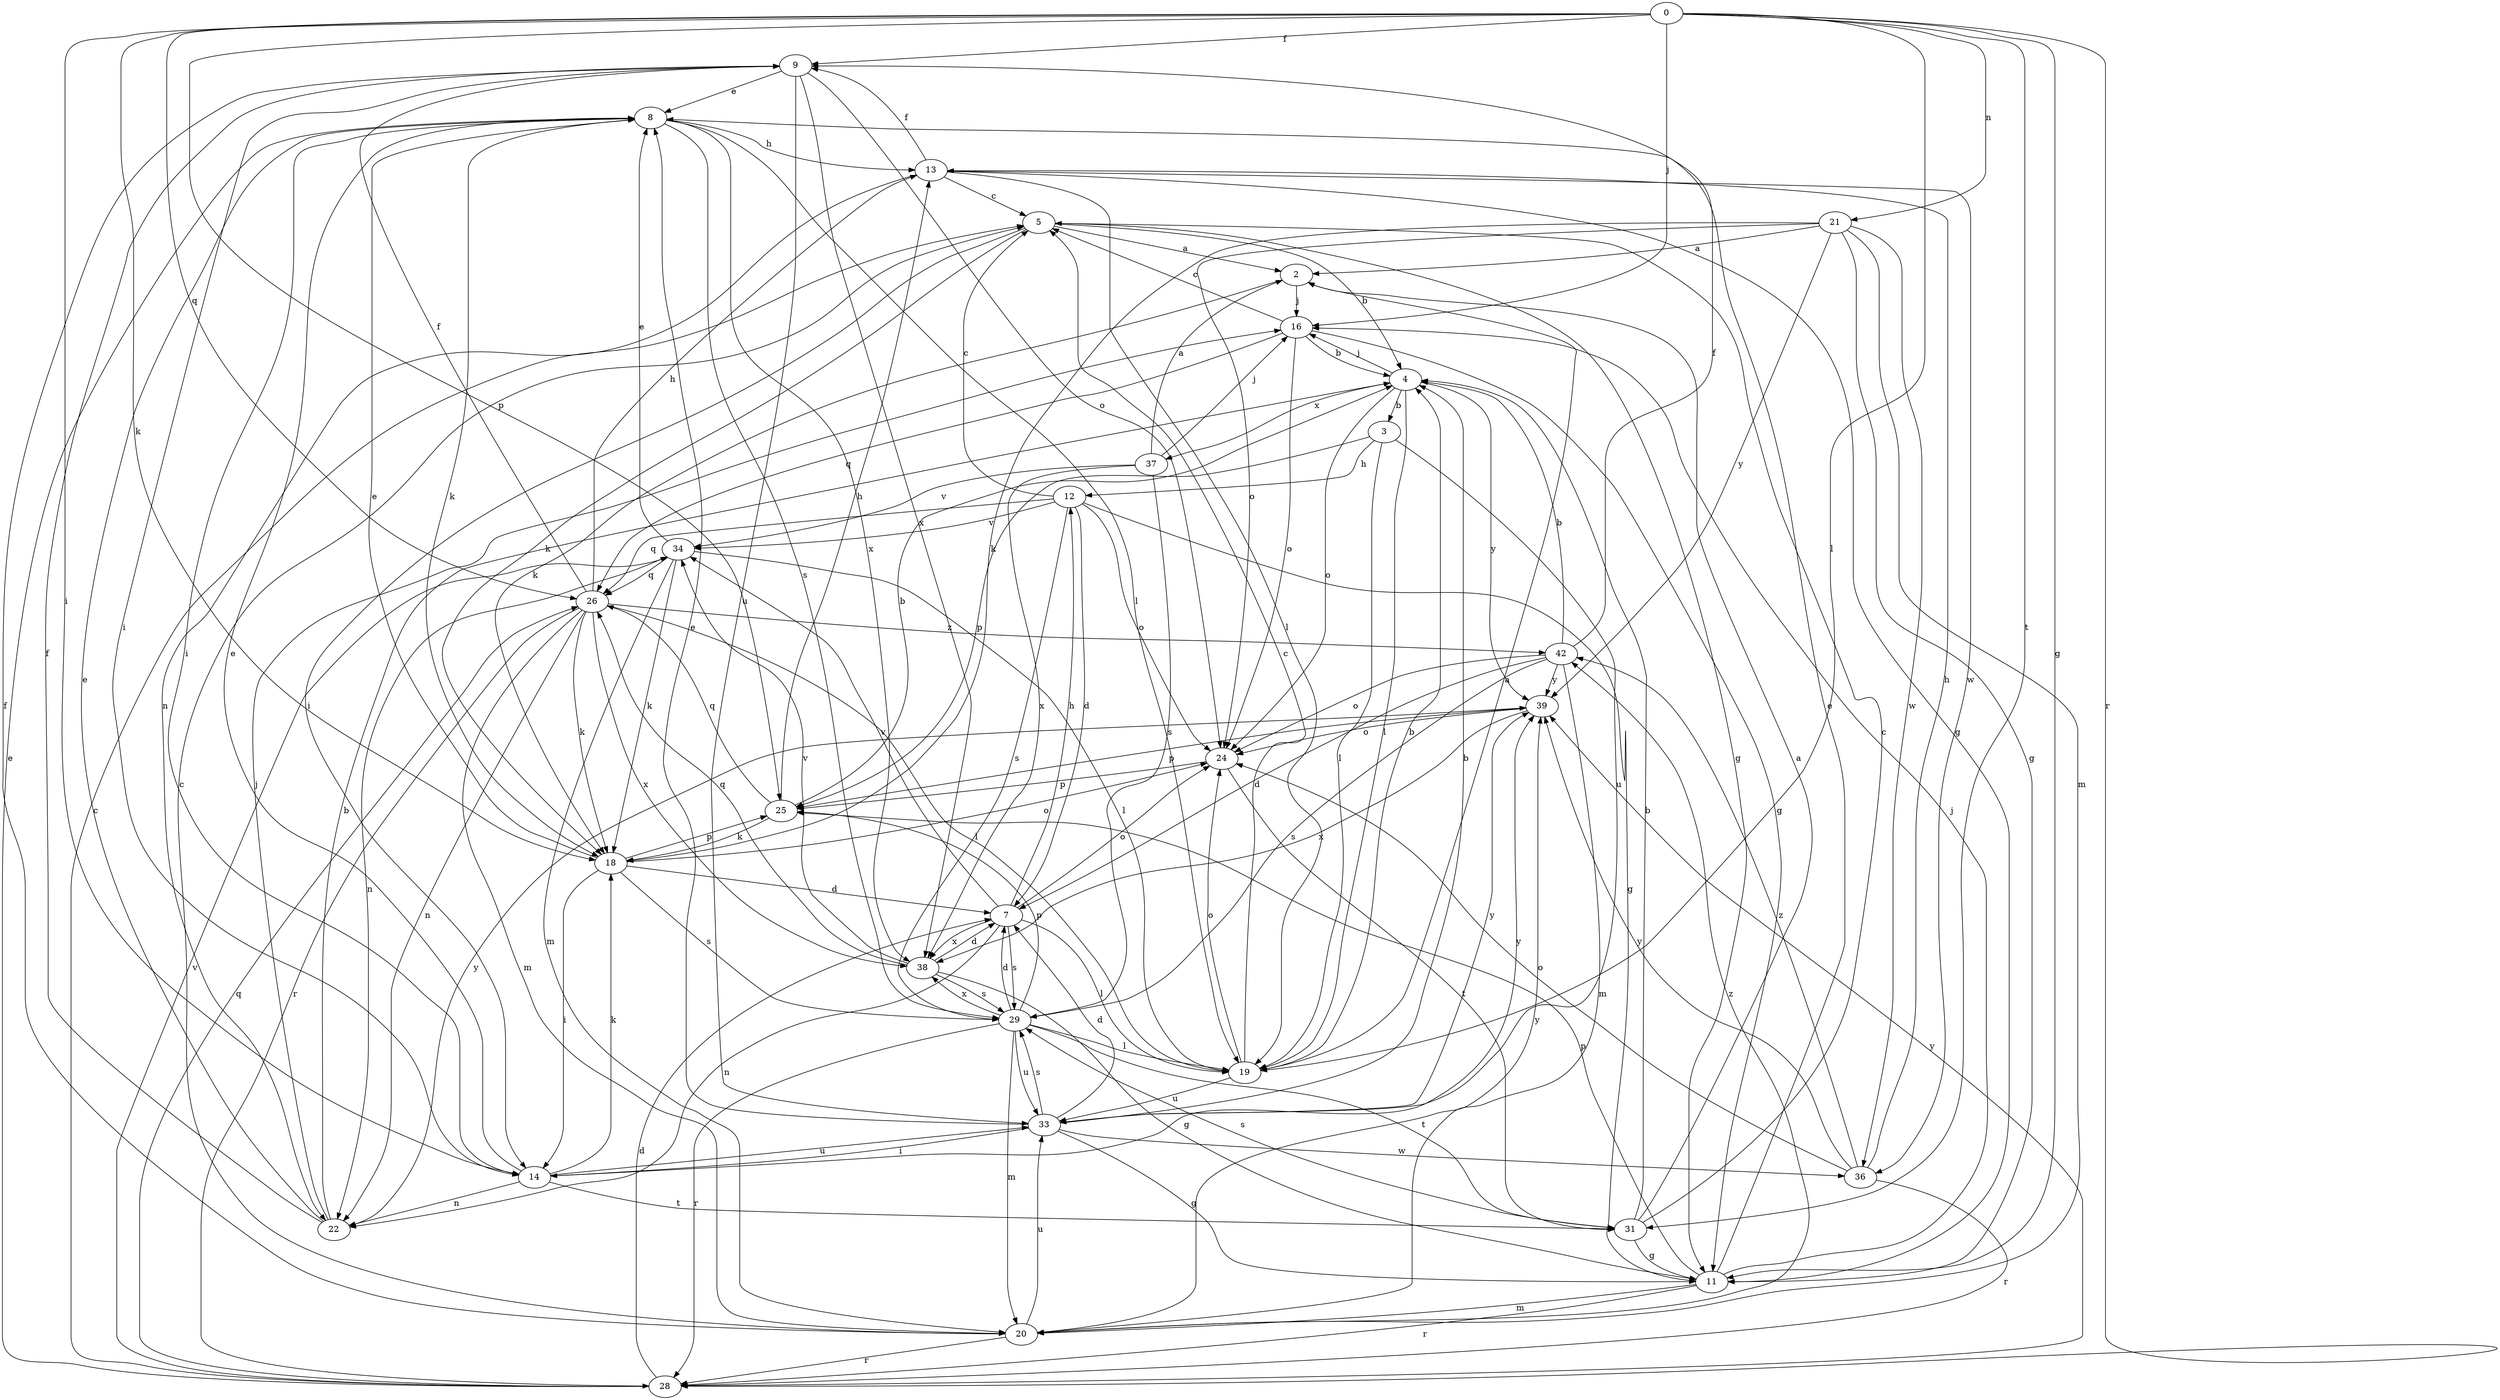 strict digraph  {
0;
2;
3;
4;
5;
7;
8;
9;
11;
12;
13;
14;
16;
18;
19;
20;
21;
22;
24;
25;
26;
28;
29;
31;
33;
34;
36;
37;
38;
39;
42;
0 -> 9  [label=f];
0 -> 11  [label=g];
0 -> 14  [label=i];
0 -> 16  [label=j];
0 -> 18  [label=k];
0 -> 19  [label=l];
0 -> 21  [label=n];
0 -> 25  [label=p];
0 -> 26  [label=q];
0 -> 28  [label=r];
0 -> 31  [label=t];
2 -> 16  [label=j];
2 -> 18  [label=k];
3 -> 12  [label=h];
3 -> 19  [label=l];
3 -> 25  [label=p];
3 -> 33  [label=u];
4 -> 3  [label=b];
4 -> 16  [label=j];
4 -> 19  [label=l];
4 -> 24  [label=o];
4 -> 37  [label=x];
4 -> 39  [label=y];
5 -> 2  [label=a];
5 -> 4  [label=b];
5 -> 11  [label=g];
5 -> 14  [label=i];
5 -> 18  [label=k];
7 -> 12  [label=h];
7 -> 19  [label=l];
7 -> 22  [label=n];
7 -> 24  [label=o];
7 -> 29  [label=s];
7 -> 34  [label=v];
7 -> 38  [label=x];
8 -> 13  [label=h];
8 -> 14  [label=i];
8 -> 18  [label=k];
8 -> 19  [label=l];
8 -> 29  [label=s];
8 -> 38  [label=x];
9 -> 8  [label=e];
9 -> 14  [label=i];
9 -> 24  [label=o];
9 -> 33  [label=u];
9 -> 38  [label=x];
11 -> 8  [label=e];
11 -> 16  [label=j];
11 -> 20  [label=m];
11 -> 25  [label=p];
11 -> 28  [label=r];
12 -> 5  [label=c];
12 -> 7  [label=d];
12 -> 11  [label=g];
12 -> 24  [label=o];
12 -> 26  [label=q];
12 -> 29  [label=s];
12 -> 34  [label=v];
13 -> 5  [label=c];
13 -> 9  [label=f];
13 -> 11  [label=g];
13 -> 19  [label=l];
13 -> 22  [label=n];
13 -> 36  [label=w];
14 -> 8  [label=e];
14 -> 18  [label=k];
14 -> 22  [label=n];
14 -> 31  [label=t];
14 -> 33  [label=u];
14 -> 39  [label=y];
16 -> 4  [label=b];
16 -> 5  [label=c];
16 -> 11  [label=g];
16 -> 24  [label=o];
16 -> 26  [label=q];
18 -> 7  [label=d];
18 -> 8  [label=e];
18 -> 14  [label=i];
18 -> 24  [label=o];
18 -> 25  [label=p];
18 -> 29  [label=s];
19 -> 2  [label=a];
19 -> 4  [label=b];
19 -> 5  [label=c];
19 -> 24  [label=o];
19 -> 33  [label=u];
20 -> 5  [label=c];
20 -> 9  [label=f];
20 -> 28  [label=r];
20 -> 33  [label=u];
20 -> 39  [label=y];
20 -> 42  [label=z];
21 -> 2  [label=a];
21 -> 11  [label=g];
21 -> 18  [label=k];
21 -> 20  [label=m];
21 -> 24  [label=o];
21 -> 36  [label=w];
21 -> 39  [label=y];
22 -> 4  [label=b];
22 -> 8  [label=e];
22 -> 9  [label=f];
22 -> 16  [label=j];
22 -> 39  [label=y];
24 -> 25  [label=p];
24 -> 31  [label=t];
25 -> 4  [label=b];
25 -> 13  [label=h];
25 -> 18  [label=k];
25 -> 26  [label=q];
26 -> 9  [label=f];
26 -> 13  [label=h];
26 -> 18  [label=k];
26 -> 19  [label=l];
26 -> 20  [label=m];
26 -> 22  [label=n];
26 -> 28  [label=r];
26 -> 38  [label=x];
26 -> 42  [label=z];
28 -> 5  [label=c];
28 -> 7  [label=d];
28 -> 8  [label=e];
28 -> 26  [label=q];
28 -> 34  [label=v];
28 -> 39  [label=y];
29 -> 7  [label=d];
29 -> 19  [label=l];
29 -> 20  [label=m];
29 -> 25  [label=p];
29 -> 28  [label=r];
29 -> 31  [label=t];
29 -> 33  [label=u];
29 -> 38  [label=x];
31 -> 2  [label=a];
31 -> 4  [label=b];
31 -> 5  [label=c];
31 -> 11  [label=g];
31 -> 29  [label=s];
33 -> 4  [label=b];
33 -> 7  [label=d];
33 -> 8  [label=e];
33 -> 11  [label=g];
33 -> 14  [label=i];
33 -> 29  [label=s];
33 -> 36  [label=w];
33 -> 39  [label=y];
34 -> 8  [label=e];
34 -> 18  [label=k];
34 -> 19  [label=l];
34 -> 20  [label=m];
34 -> 22  [label=n];
34 -> 26  [label=q];
36 -> 13  [label=h];
36 -> 24  [label=o];
36 -> 28  [label=r];
36 -> 39  [label=y];
36 -> 42  [label=z];
37 -> 2  [label=a];
37 -> 16  [label=j];
37 -> 29  [label=s];
37 -> 34  [label=v];
37 -> 38  [label=x];
38 -> 7  [label=d];
38 -> 11  [label=g];
38 -> 26  [label=q];
38 -> 29  [label=s];
38 -> 34  [label=v];
39 -> 24  [label=o];
39 -> 25  [label=p];
39 -> 38  [label=x];
42 -> 4  [label=b];
42 -> 7  [label=d];
42 -> 9  [label=f];
42 -> 20  [label=m];
42 -> 24  [label=o];
42 -> 29  [label=s];
42 -> 39  [label=y];
}

